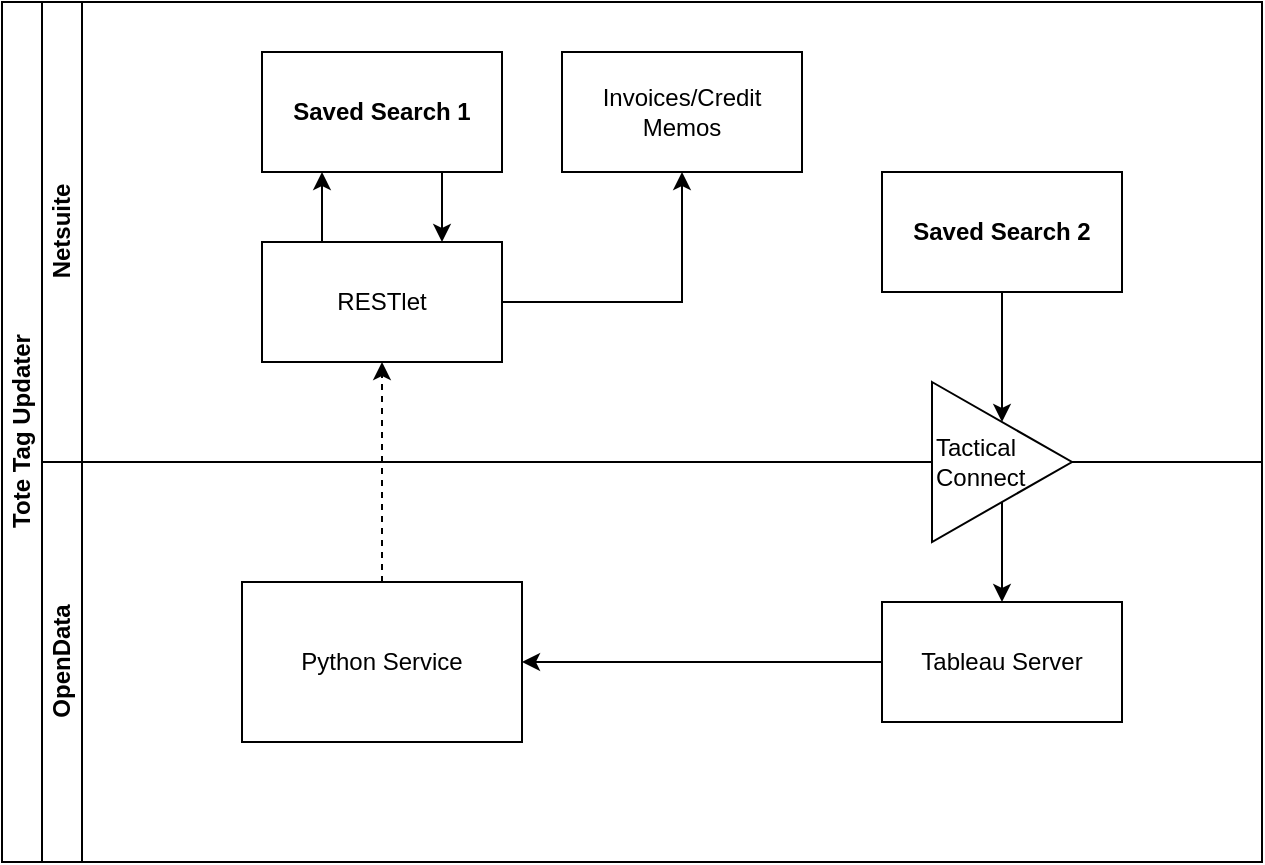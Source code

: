 <mxfile version="21.3.2" type="github">
  <diagram id="prtHgNgQTEPvFCAcTncT" name="Page-1">
    <mxGraphModel dx="1434" dy="754" grid="1" gridSize="10" guides="1" tooltips="1" connect="1" arrows="1" fold="1" page="1" pageScale="1" pageWidth="827" pageHeight="1169" math="0" shadow="0">
      <root>
        <mxCell id="0" />
        <mxCell id="1" parent="0" />
        <mxCell id="dNxyNK7c78bLwvsdeMH5-19" value="Tote Tag Updater" style="swimlane;html=1;childLayout=stackLayout;resizeParent=1;resizeParentMax=0;horizontal=0;startSize=20;horizontalStack=0;" parent="1" vertex="1">
          <mxGeometry x="120" y="120" width="630" height="430" as="geometry" />
        </mxCell>
        <mxCell id="dNxyNK7c78bLwvsdeMH5-21" value="&lt;div&gt;Netsuite&lt;/div&gt;" style="swimlane;html=1;startSize=20;horizontal=0;" parent="dNxyNK7c78bLwvsdeMH5-19" vertex="1">
          <mxGeometry x="20" width="610" height="230" as="geometry" />
        </mxCell>
        <mxCell id="_ijGgFP_o3ZTLAE6V_c0-16" style="edgeStyle=orthogonalEdgeStyle;rounded=0;orthogonalLoop=1;jettySize=auto;html=1;exitX=0.75;exitY=1;exitDx=0;exitDy=0;entryX=0.75;entryY=0;entryDx=0;entryDy=0;" edge="1" parent="dNxyNK7c78bLwvsdeMH5-21" source="_ijGgFP_o3ZTLAE6V_c0-3" target="_ijGgFP_o3ZTLAE6V_c0-14">
          <mxGeometry relative="1" as="geometry" />
        </mxCell>
        <mxCell id="_ijGgFP_o3ZTLAE6V_c0-3" value="&lt;b&gt;Saved Search 1&lt;br&gt;&lt;/b&gt;" style="rounded=0;whiteSpace=wrap;html=1;" vertex="1" parent="dNxyNK7c78bLwvsdeMH5-21">
          <mxGeometry x="110" y="25" width="120" height="60" as="geometry" />
        </mxCell>
        <mxCell id="_ijGgFP_o3ZTLAE6V_c0-4" value="&lt;b&gt;Saved Search 2&lt;br&gt;&lt;/b&gt;" style="rounded=0;whiteSpace=wrap;html=1;" vertex="1" parent="dNxyNK7c78bLwvsdeMH5-21">
          <mxGeometry x="420" y="85" width="120" height="60" as="geometry" />
        </mxCell>
        <mxCell id="_ijGgFP_o3ZTLAE6V_c0-15" style="edgeStyle=orthogonalEdgeStyle;rounded=0;orthogonalLoop=1;jettySize=auto;html=1;exitX=0.25;exitY=0;exitDx=0;exitDy=0;entryX=0.25;entryY=1;entryDx=0;entryDy=0;" edge="1" parent="dNxyNK7c78bLwvsdeMH5-21" source="_ijGgFP_o3ZTLAE6V_c0-14" target="_ijGgFP_o3ZTLAE6V_c0-3">
          <mxGeometry relative="1" as="geometry" />
        </mxCell>
        <mxCell id="_ijGgFP_o3ZTLAE6V_c0-17" style="edgeStyle=orthogonalEdgeStyle;rounded=0;orthogonalLoop=1;jettySize=auto;html=1;exitX=1;exitY=0.5;exitDx=0;exitDy=0;entryX=0.5;entryY=1;entryDx=0;entryDy=0;" edge="1" parent="dNxyNK7c78bLwvsdeMH5-21" source="_ijGgFP_o3ZTLAE6V_c0-14" target="_ijGgFP_o3ZTLAE6V_c0-18">
          <mxGeometry relative="1" as="geometry">
            <mxPoint x="330" y="100" as="targetPoint" />
          </mxGeometry>
        </mxCell>
        <mxCell id="_ijGgFP_o3ZTLAE6V_c0-14" value="RESTlet" style="rounded=0;whiteSpace=wrap;html=1;" vertex="1" parent="dNxyNK7c78bLwvsdeMH5-21">
          <mxGeometry x="110" y="120" width="120" height="60" as="geometry" />
        </mxCell>
        <mxCell id="_ijGgFP_o3ZTLAE6V_c0-18" value="Invoices/Credit Memos" style="rounded=0;whiteSpace=wrap;html=1;" vertex="1" parent="dNxyNK7c78bLwvsdeMH5-21">
          <mxGeometry x="260" y="25" width="120" height="60" as="geometry" />
        </mxCell>
        <mxCell id="dNxyNK7c78bLwvsdeMH5-22" value="&lt;div&gt;OpenData&lt;/div&gt;" style="swimlane;html=1;startSize=20;horizontal=0;" parent="dNxyNK7c78bLwvsdeMH5-19" vertex="1">
          <mxGeometry x="20" y="230" width="610" height="200" as="geometry" />
        </mxCell>
        <mxCell id="_ijGgFP_o3ZTLAE6V_c0-5" value="Python Service" style="rounded=0;whiteSpace=wrap;html=1;" vertex="1" parent="dNxyNK7c78bLwvsdeMH5-22">
          <mxGeometry x="100" y="60" width="140" height="80" as="geometry" />
        </mxCell>
        <mxCell id="_ijGgFP_o3ZTLAE6V_c0-12" style="edgeStyle=orthogonalEdgeStyle;rounded=0;orthogonalLoop=1;jettySize=auto;html=1;exitX=0;exitY=0.5;exitDx=0;exitDy=0;entryX=1;entryY=0.5;entryDx=0;entryDy=0;" edge="1" parent="dNxyNK7c78bLwvsdeMH5-22" source="_ijGgFP_o3ZTLAE6V_c0-6" target="_ijGgFP_o3ZTLAE6V_c0-5">
          <mxGeometry relative="1" as="geometry" />
        </mxCell>
        <mxCell id="_ijGgFP_o3ZTLAE6V_c0-6" value="Tableau Server" style="rounded=0;whiteSpace=wrap;html=1;" vertex="1" parent="dNxyNK7c78bLwvsdeMH5-22">
          <mxGeometry x="420" y="70" width="120" height="60" as="geometry" />
        </mxCell>
        <mxCell id="_ijGgFP_o3ZTLAE6V_c0-11" style="edgeStyle=orthogonalEdgeStyle;rounded=0;orthogonalLoop=1;jettySize=auto;html=1;exitX=0.5;exitY=1;exitDx=0;exitDy=0;entryX=0.5;entryY=0;entryDx=0;entryDy=0;" edge="1" parent="dNxyNK7c78bLwvsdeMH5-22" source="_ijGgFP_o3ZTLAE6V_c0-7" target="_ijGgFP_o3ZTLAE6V_c0-6">
          <mxGeometry relative="1" as="geometry" />
        </mxCell>
        <mxCell id="_ijGgFP_o3ZTLAE6V_c0-7" value="&lt;div align=&quot;left&quot;&gt;Tactical Connect&lt;/div&gt;" style="triangle;whiteSpace=wrap;html=1;align=left;" vertex="1" parent="dNxyNK7c78bLwvsdeMH5-22">
          <mxGeometry x="445" y="-40" width="70" height="80" as="geometry" />
        </mxCell>
        <mxCell id="_ijGgFP_o3ZTLAE6V_c0-10" style="edgeStyle=orthogonalEdgeStyle;rounded=0;orthogonalLoop=1;jettySize=auto;html=1;exitX=0.5;exitY=1;exitDx=0;exitDy=0;entryX=0.5;entryY=0;entryDx=0;entryDy=0;" edge="1" parent="dNxyNK7c78bLwvsdeMH5-19" source="_ijGgFP_o3ZTLAE6V_c0-4" target="_ijGgFP_o3ZTLAE6V_c0-7">
          <mxGeometry relative="1" as="geometry" />
        </mxCell>
        <mxCell id="_ijGgFP_o3ZTLAE6V_c0-13" style="edgeStyle=orthogonalEdgeStyle;rounded=0;orthogonalLoop=1;jettySize=auto;html=1;exitX=0.5;exitY=0;exitDx=0;exitDy=0;entryX=0.5;entryY=1;entryDx=0;entryDy=0;dashed=1;" edge="1" parent="dNxyNK7c78bLwvsdeMH5-19" source="_ijGgFP_o3ZTLAE6V_c0-5" target="_ijGgFP_o3ZTLAE6V_c0-14">
          <mxGeometry relative="1" as="geometry">
            <mxPoint x="250" y="190" as="targetPoint" />
          </mxGeometry>
        </mxCell>
      </root>
    </mxGraphModel>
  </diagram>
</mxfile>
